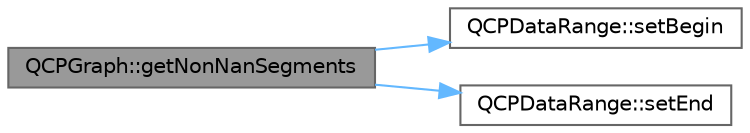 digraph "QCPGraph::getNonNanSegments"
{
 // LATEX_PDF_SIZE
  bgcolor="transparent";
  edge [fontname=Helvetica,fontsize=10,labelfontname=Helvetica,labelfontsize=10];
  node [fontname=Helvetica,fontsize=10,shape=box,height=0.2,width=0.4];
  rankdir="LR";
  Node1 [label="QCPGraph::getNonNanSegments",height=0.2,width=0.4,color="gray40", fillcolor="grey60", style="filled", fontcolor="black",tooltip=" "];
  Node1 -> Node2 [color="steelblue1",style="solid"];
  Node2 [label="QCPDataRange::setBegin",height=0.2,width=0.4,color="grey40", fillcolor="white", style="filled",URL="$class_q_c_p_data_range.html#a54ff59048e01e46ac4aefafc844626c6",tooltip=" "];
  Node1 -> Node3 [color="steelblue1",style="solid"];
  Node3 [label="QCPDataRange::setEnd",height=0.2,width=0.4,color="grey40", fillcolor="white", style="filled",URL="$class_q_c_p_data_range.html#a277f1a9eafe70b9184d9c00b641ae5de",tooltip=" "];
}
